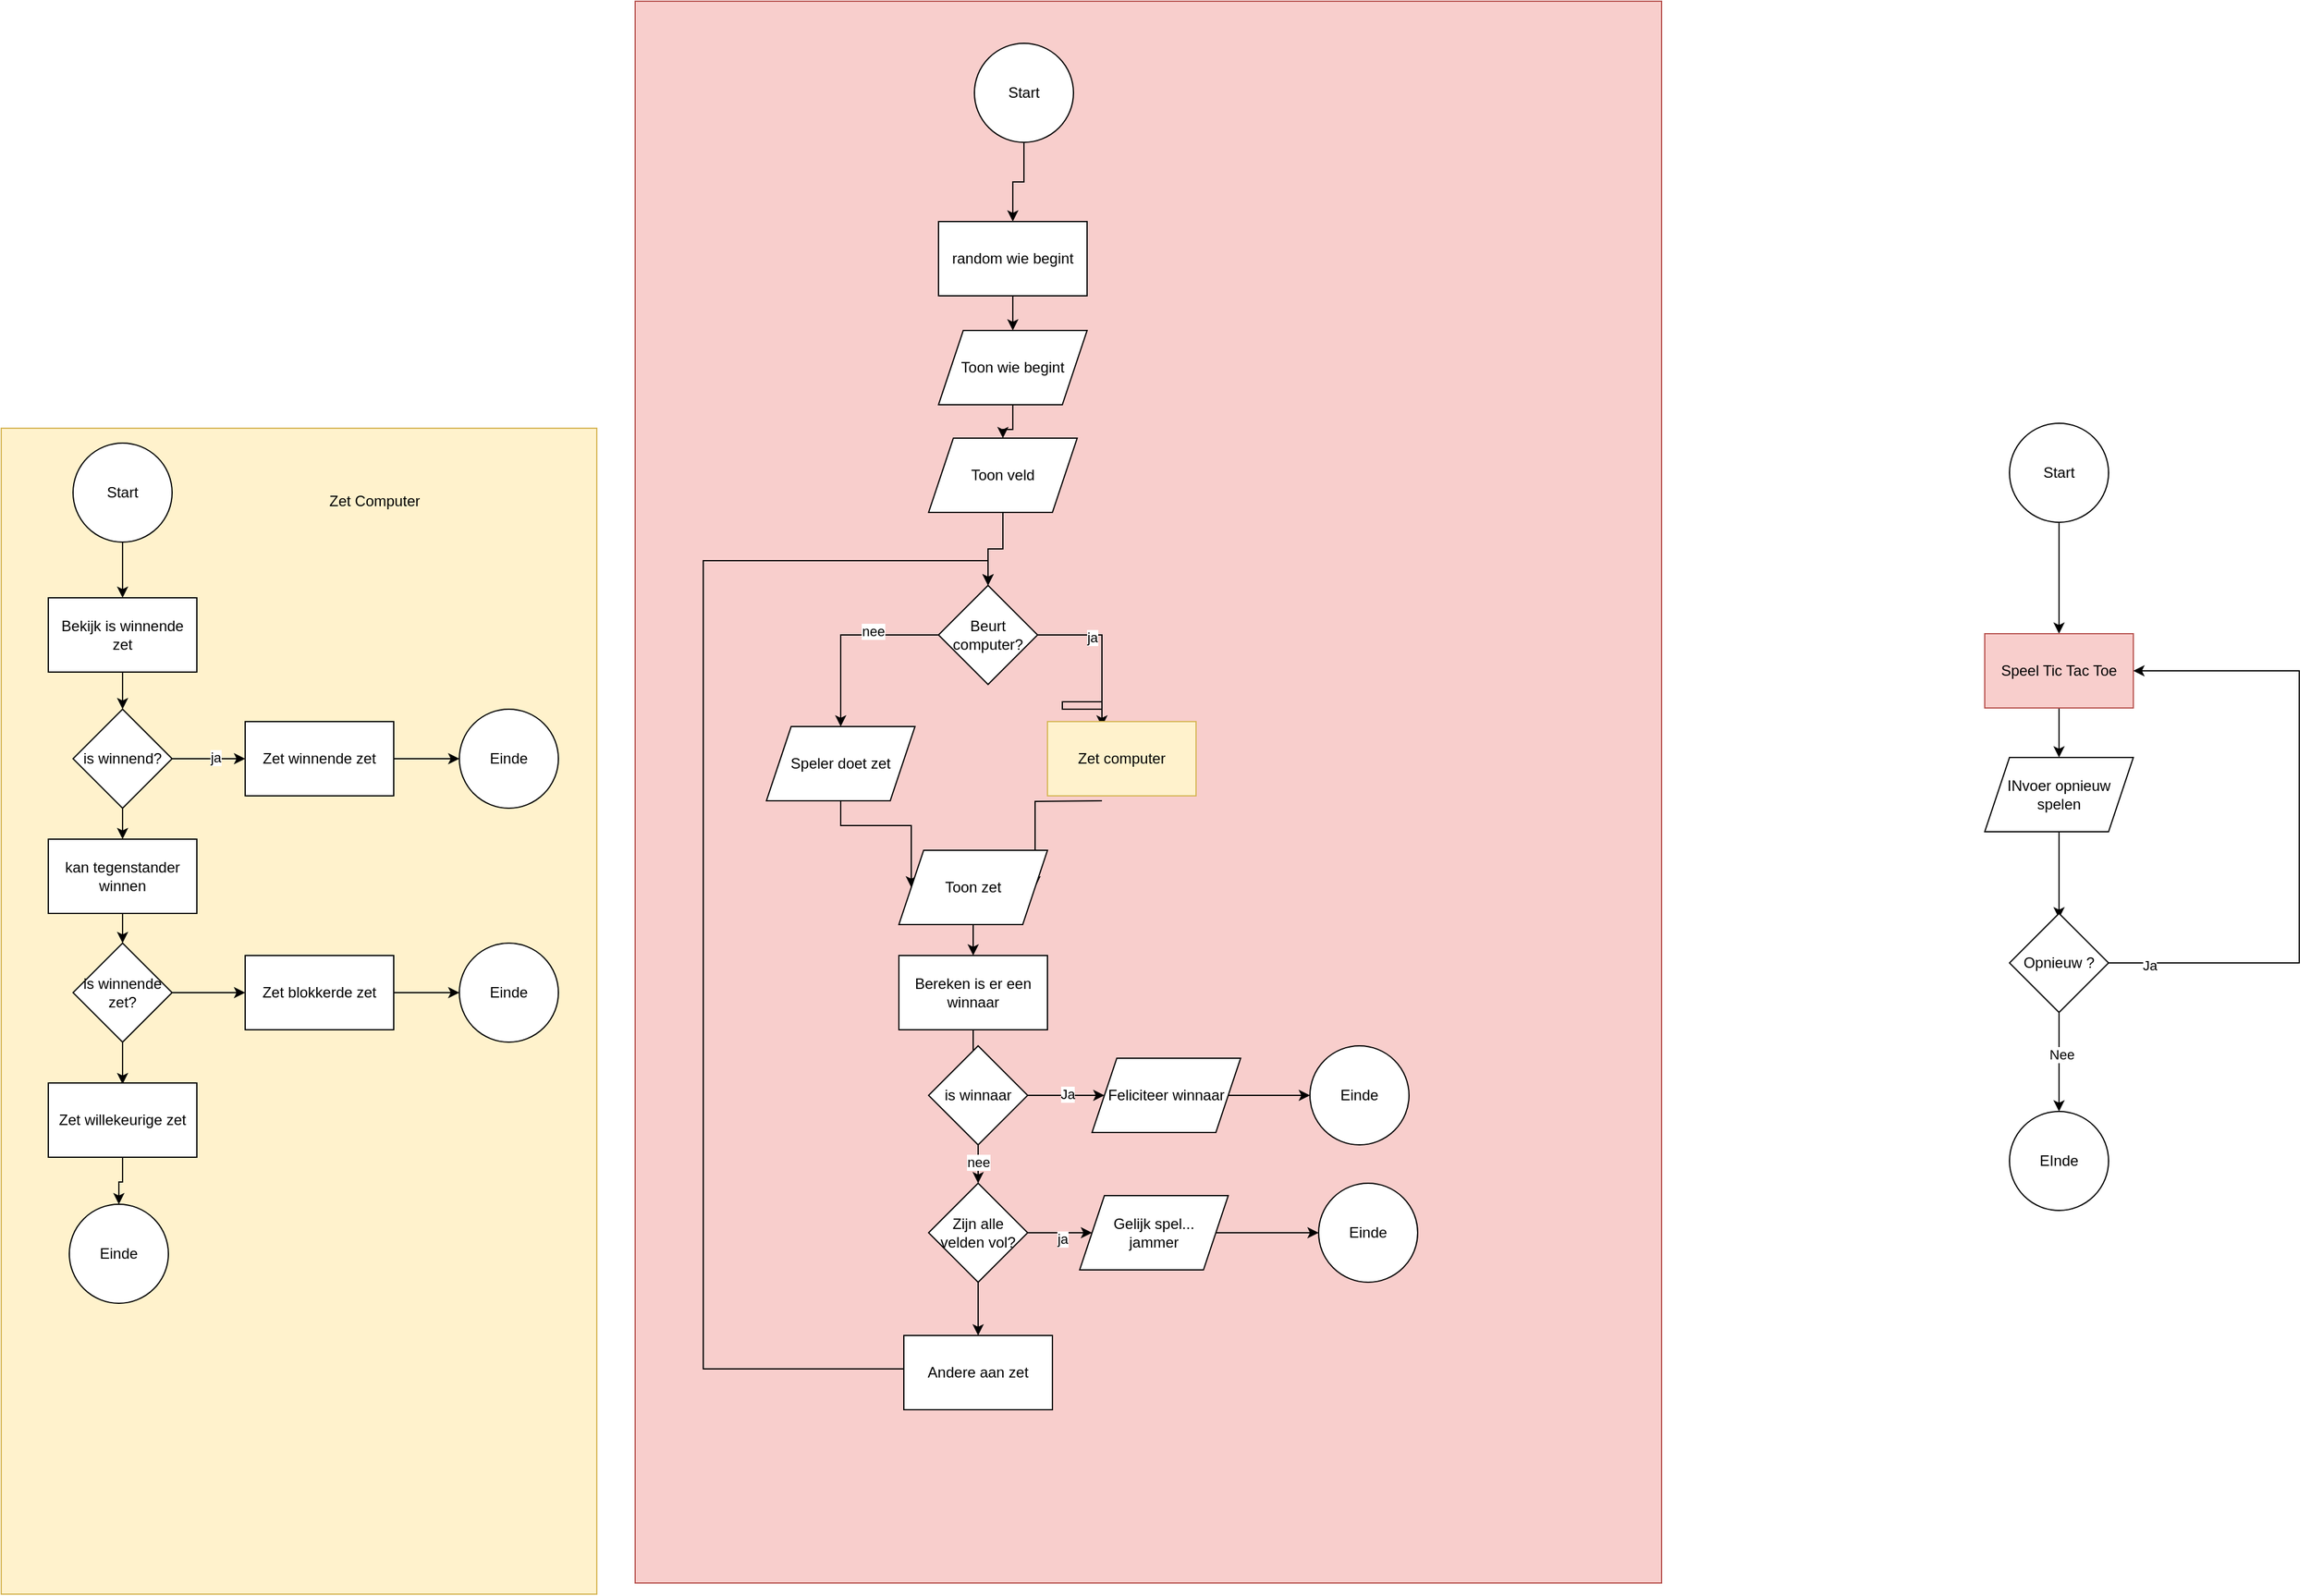 <mxfile version="21.6.8" type="device">
  <diagram name="Pagina-1" id="YPlRpO-ADFL2MHu-0xMb">
    <mxGraphModel dx="987" dy="1754" grid="0" gridSize="10" guides="1" tooltips="1" connect="1" arrows="1" fold="1" page="1" pageScale="1" pageWidth="827" pageHeight="1169" math="0" shadow="0">
      <root>
        <mxCell id="0" />
        <mxCell id="1" parent="0" />
        <mxCell id="kiA0nylPtUoKf5AfdMPU-101" value="" style="rounded=0;whiteSpace=wrap;html=1;fillColor=#f8cecc;strokeColor=#b85450;" vertex="1" parent="1">
          <mxGeometry x="522" y="-330" width="829" height="1278" as="geometry" />
        </mxCell>
        <mxCell id="kiA0nylPtUoKf5AfdMPU-36" value="" style="rounded=0;whiteSpace=wrap;html=1;fillColor=#fff2cc;strokeColor=#d6b656;" vertex="1" parent="1">
          <mxGeometry x="10" y="15" width="481" height="942" as="geometry" />
        </mxCell>
        <mxCell id="kiA0nylPtUoKf5AfdMPU-3" value="" style="edgeStyle=orthogonalEdgeStyle;rounded=0;orthogonalLoop=1;jettySize=auto;html=1;" edge="1" parent="1" source="kiA0nylPtUoKf5AfdMPU-1" target="kiA0nylPtUoKf5AfdMPU-2">
          <mxGeometry relative="1" as="geometry" />
        </mxCell>
        <mxCell id="kiA0nylPtUoKf5AfdMPU-1" value="Start" style="ellipse;whiteSpace=wrap;html=1;aspect=fixed;" vertex="1" parent="1">
          <mxGeometry x="68" y="27" width="80" height="80" as="geometry" />
        </mxCell>
        <mxCell id="kiA0nylPtUoKf5AfdMPU-8" value="" style="edgeStyle=orthogonalEdgeStyle;rounded=0;orthogonalLoop=1;jettySize=auto;html=1;" edge="1" parent="1" source="kiA0nylPtUoKf5AfdMPU-2" target="kiA0nylPtUoKf5AfdMPU-4">
          <mxGeometry relative="1" as="geometry" />
        </mxCell>
        <mxCell id="kiA0nylPtUoKf5AfdMPU-2" value="Bekijk is winnende zet" style="whiteSpace=wrap;html=1;" vertex="1" parent="1">
          <mxGeometry x="48" y="152" width="120" height="60" as="geometry" />
        </mxCell>
        <mxCell id="kiA0nylPtUoKf5AfdMPU-9" value="" style="edgeStyle=orthogonalEdgeStyle;rounded=0;orthogonalLoop=1;jettySize=auto;html=1;" edge="1" parent="1" source="kiA0nylPtUoKf5AfdMPU-4" target="kiA0nylPtUoKf5AfdMPU-7">
          <mxGeometry relative="1" as="geometry" />
        </mxCell>
        <mxCell id="kiA0nylPtUoKf5AfdMPU-30" value="" style="edgeStyle=orthogonalEdgeStyle;rounded=0;orthogonalLoop=1;jettySize=auto;html=1;" edge="1" parent="1" source="kiA0nylPtUoKf5AfdMPU-4" target="kiA0nylPtUoKf5AfdMPU-11">
          <mxGeometry relative="1" as="geometry" />
        </mxCell>
        <mxCell id="kiA0nylPtUoKf5AfdMPU-38" value="ja" style="edgeLabel;html=1;align=center;verticalAlign=middle;resizable=0;points=[];" vertex="1" connectable="0" parent="kiA0nylPtUoKf5AfdMPU-30">
          <mxGeometry x="0.166" y="1" relative="1" as="geometry">
            <mxPoint as="offset" />
          </mxGeometry>
        </mxCell>
        <mxCell id="kiA0nylPtUoKf5AfdMPU-4" value="is winnend?" style="rhombus;whiteSpace=wrap;html=1;" vertex="1" parent="1">
          <mxGeometry x="68" y="242" width="80" height="80" as="geometry" />
        </mxCell>
        <mxCell id="kiA0nylPtUoKf5AfdMPU-18" value="" style="edgeStyle=orthogonalEdgeStyle;rounded=0;orthogonalLoop=1;jettySize=auto;html=1;" edge="1" parent="1" source="kiA0nylPtUoKf5AfdMPU-6">
          <mxGeometry relative="1" as="geometry">
            <mxPoint x="108" y="545" as="targetPoint" />
          </mxGeometry>
        </mxCell>
        <mxCell id="kiA0nylPtUoKf5AfdMPU-29" value="" style="edgeStyle=orthogonalEdgeStyle;rounded=0;orthogonalLoop=1;jettySize=auto;html=1;" edge="1" parent="1" source="kiA0nylPtUoKf5AfdMPU-6" target="kiA0nylPtUoKf5AfdMPU-12">
          <mxGeometry relative="1" as="geometry" />
        </mxCell>
        <mxCell id="kiA0nylPtUoKf5AfdMPU-6" value="is winnende zet?" style="rhombus;whiteSpace=wrap;html=1;" vertex="1" parent="1">
          <mxGeometry x="68" y="431" width="80" height="80" as="geometry" />
        </mxCell>
        <mxCell id="kiA0nylPtUoKf5AfdMPU-10" value="" style="edgeStyle=orthogonalEdgeStyle;rounded=0;orthogonalLoop=1;jettySize=auto;html=1;" edge="1" parent="1" source="kiA0nylPtUoKf5AfdMPU-7" target="kiA0nylPtUoKf5AfdMPU-6">
          <mxGeometry relative="1" as="geometry" />
        </mxCell>
        <mxCell id="kiA0nylPtUoKf5AfdMPU-7" value="kan tegenstander winnen" style="rounded=0;whiteSpace=wrap;html=1;" vertex="1" parent="1">
          <mxGeometry x="48" y="347" width="120" height="60" as="geometry" />
        </mxCell>
        <mxCell id="kiA0nylPtUoKf5AfdMPU-31" value="" style="edgeStyle=orthogonalEdgeStyle;rounded=0;orthogonalLoop=1;jettySize=auto;html=1;" edge="1" parent="1" source="kiA0nylPtUoKf5AfdMPU-11" target="kiA0nylPtUoKf5AfdMPU-23">
          <mxGeometry relative="1" as="geometry" />
        </mxCell>
        <mxCell id="kiA0nylPtUoKf5AfdMPU-11" value="Zet winnende zet" style="rounded=0;whiteSpace=wrap;html=1;" vertex="1" parent="1">
          <mxGeometry x="207" y="252" width="120" height="60" as="geometry" />
        </mxCell>
        <mxCell id="kiA0nylPtUoKf5AfdMPU-32" value="" style="edgeStyle=orthogonalEdgeStyle;rounded=0;orthogonalLoop=1;jettySize=auto;html=1;" edge="1" parent="1" source="kiA0nylPtUoKf5AfdMPU-12" target="kiA0nylPtUoKf5AfdMPU-24">
          <mxGeometry relative="1" as="geometry" />
        </mxCell>
        <mxCell id="kiA0nylPtUoKf5AfdMPU-12" value="Zet blokkerde zet" style="rounded=0;whiteSpace=wrap;html=1;" vertex="1" parent="1">
          <mxGeometry x="207" y="441" width="120" height="60" as="geometry" />
        </mxCell>
        <mxCell id="kiA0nylPtUoKf5AfdMPU-23" value="Einde" style="ellipse;whiteSpace=wrap;html=1;aspect=fixed;" vertex="1" parent="1">
          <mxGeometry x="380" y="242" width="80" height="80" as="geometry" />
        </mxCell>
        <mxCell id="kiA0nylPtUoKf5AfdMPU-24" value="Einde" style="ellipse;whiteSpace=wrap;html=1;aspect=fixed;" vertex="1" parent="1">
          <mxGeometry x="380" y="431" width="80" height="80" as="geometry" />
        </mxCell>
        <mxCell id="kiA0nylPtUoKf5AfdMPU-25" value="Einde" style="ellipse;whiteSpace=wrap;html=1;aspect=fixed;" vertex="1" parent="1">
          <mxGeometry x="65" y="642" width="80" height="80" as="geometry" />
        </mxCell>
        <mxCell id="kiA0nylPtUoKf5AfdMPU-37" value="Zet Computer" style="text;strokeColor=none;fillColor=none;align=left;verticalAlign=middle;spacingLeft=4;spacingRight=4;overflow=hidden;points=[[0,0.5],[1,0.5]];portConstraint=eastwest;rotatable=0;whiteSpace=wrap;html=1;" vertex="1" parent="1">
          <mxGeometry x="269" y="59" width="110" height="30" as="geometry" />
        </mxCell>
        <mxCell id="kiA0nylPtUoKf5AfdMPU-40" value="" style="edgeStyle=orthogonalEdgeStyle;rounded=0;orthogonalLoop=1;jettySize=auto;html=1;" edge="1" parent="1" source="kiA0nylPtUoKf5AfdMPU-39" target="kiA0nylPtUoKf5AfdMPU-25">
          <mxGeometry relative="1" as="geometry" />
        </mxCell>
        <mxCell id="kiA0nylPtUoKf5AfdMPU-39" value="Zet willekeurige zet" style="rounded=0;whiteSpace=wrap;html=1;" vertex="1" parent="1">
          <mxGeometry x="48" y="544" width="120" height="60" as="geometry" />
        </mxCell>
        <mxCell id="kiA0nylPtUoKf5AfdMPU-86" style="edgeStyle=orthogonalEdgeStyle;rounded=0;orthogonalLoop=1;jettySize=auto;html=1;entryX=0;entryY=0.5;entryDx=0;entryDy=0;" edge="1" parent="1" source="kiA0nylPtUoKf5AfdMPU-41" target="kiA0nylPtUoKf5AfdMPU-85">
          <mxGeometry relative="1" as="geometry" />
        </mxCell>
        <mxCell id="kiA0nylPtUoKf5AfdMPU-41" value="Speler doet zet" style="shape=parallelogram;perimeter=parallelogramPerimeter;whiteSpace=wrap;html=1;fixedSize=1;" vertex="1" parent="1">
          <mxGeometry x="628" y="256" width="120" height="60" as="geometry" />
        </mxCell>
        <mxCell id="kiA0nylPtUoKf5AfdMPU-87" style="edgeStyle=orthogonalEdgeStyle;rounded=0;orthogonalLoop=1;jettySize=auto;html=1;entryX=1;entryY=0.5;entryDx=0;entryDy=0;" edge="1" parent="1" target="kiA0nylPtUoKf5AfdMPU-85">
          <mxGeometry relative="1" as="geometry">
            <mxPoint x="899" y="316" as="sourcePoint" />
          </mxGeometry>
        </mxCell>
        <mxCell id="kiA0nylPtUoKf5AfdMPU-44" style="edgeStyle=orthogonalEdgeStyle;rounded=0;orthogonalLoop=1;jettySize=auto;html=1;" edge="1" parent="1" source="kiA0nylPtUoKf5AfdMPU-43">
          <mxGeometry relative="1" as="geometry">
            <mxPoint x="899" y="256" as="targetPoint" />
            <Array as="points">
              <mxPoint x="899" y="182" />
              <mxPoint x="899" y="242" />
              <mxPoint x="867" y="242" />
              <mxPoint x="867" y="236" />
              <mxPoint x="899" y="236" />
            </Array>
          </mxGeometry>
        </mxCell>
        <mxCell id="kiA0nylPtUoKf5AfdMPU-47" value="ja" style="edgeLabel;html=1;align=center;verticalAlign=middle;resizable=0;points=[];" vertex="1" connectable="0" parent="kiA0nylPtUoKf5AfdMPU-44">
          <mxGeometry x="-0.567" y="-2" relative="1" as="geometry">
            <mxPoint as="offset" />
          </mxGeometry>
        </mxCell>
        <mxCell id="kiA0nylPtUoKf5AfdMPU-45" style="edgeStyle=orthogonalEdgeStyle;rounded=0;orthogonalLoop=1;jettySize=auto;html=1;" edge="1" parent="1" source="kiA0nylPtUoKf5AfdMPU-43" target="kiA0nylPtUoKf5AfdMPU-41">
          <mxGeometry relative="1" as="geometry" />
        </mxCell>
        <mxCell id="kiA0nylPtUoKf5AfdMPU-46" value="nee" style="edgeLabel;html=1;align=center;verticalAlign=middle;resizable=0;points=[];" vertex="1" connectable="0" parent="kiA0nylPtUoKf5AfdMPU-45">
          <mxGeometry x="-0.31" y="-3" relative="1" as="geometry">
            <mxPoint as="offset" />
          </mxGeometry>
        </mxCell>
        <mxCell id="kiA0nylPtUoKf5AfdMPU-43" value="Beurt computer?" style="rhombus;whiteSpace=wrap;html=1;" vertex="1" parent="1">
          <mxGeometry x="767" y="142" width="80" height="80" as="geometry" />
        </mxCell>
        <mxCell id="kiA0nylPtUoKf5AfdMPU-52" value="" style="edgeStyle=orthogonalEdgeStyle;rounded=0;orthogonalLoop=1;jettySize=auto;html=1;" edge="1" parent="1" source="kiA0nylPtUoKf5AfdMPU-48" target="kiA0nylPtUoKf5AfdMPU-51">
          <mxGeometry relative="1" as="geometry" />
        </mxCell>
        <mxCell id="kiA0nylPtUoKf5AfdMPU-48" value="Bereken is er een winnaar" style="whiteSpace=wrap;html=1;" vertex="1" parent="1">
          <mxGeometry x="735" y="441" width="120" height="60" as="geometry" />
        </mxCell>
        <mxCell id="kiA0nylPtUoKf5AfdMPU-55" value="" style="edgeStyle=orthogonalEdgeStyle;rounded=0;orthogonalLoop=1;jettySize=auto;html=1;" edge="1" parent="1" source="kiA0nylPtUoKf5AfdMPU-51" target="kiA0nylPtUoKf5AfdMPU-53">
          <mxGeometry relative="1" as="geometry" />
        </mxCell>
        <mxCell id="kiA0nylPtUoKf5AfdMPU-57" value="Ja" style="edgeLabel;html=1;align=center;verticalAlign=middle;resizable=0;points=[];" vertex="1" connectable="0" parent="kiA0nylPtUoKf5AfdMPU-55">
          <mxGeometry x="0.039" y="1" relative="1" as="geometry">
            <mxPoint as="offset" />
          </mxGeometry>
        </mxCell>
        <mxCell id="kiA0nylPtUoKf5AfdMPU-59" value="" style="edgeStyle=orthogonalEdgeStyle;rounded=0;orthogonalLoop=1;jettySize=auto;html=1;" edge="1" parent="1" source="kiA0nylPtUoKf5AfdMPU-51" target="kiA0nylPtUoKf5AfdMPU-58">
          <mxGeometry relative="1" as="geometry" />
        </mxCell>
        <mxCell id="kiA0nylPtUoKf5AfdMPU-81" value="nee" style="edgeLabel;html=1;align=center;verticalAlign=middle;resizable=0;points=[];" vertex="1" connectable="0" parent="kiA0nylPtUoKf5AfdMPU-59">
          <mxGeometry x="0.297" relative="1" as="geometry">
            <mxPoint as="offset" />
          </mxGeometry>
        </mxCell>
        <mxCell id="kiA0nylPtUoKf5AfdMPU-51" value="is winnaar" style="rhombus;whiteSpace=wrap;html=1;" vertex="1" parent="1">
          <mxGeometry x="759" y="514" width="80" height="80" as="geometry" />
        </mxCell>
        <mxCell id="kiA0nylPtUoKf5AfdMPU-56" value="" style="edgeStyle=orthogonalEdgeStyle;rounded=0;orthogonalLoop=1;jettySize=auto;html=1;" edge="1" parent="1" source="kiA0nylPtUoKf5AfdMPU-53" target="kiA0nylPtUoKf5AfdMPU-54">
          <mxGeometry relative="1" as="geometry" />
        </mxCell>
        <mxCell id="kiA0nylPtUoKf5AfdMPU-53" value="Feliciteer winnaar" style="shape=parallelogram;perimeter=parallelogramPerimeter;whiteSpace=wrap;html=1;fixedSize=1;" vertex="1" parent="1">
          <mxGeometry x="891" y="524" width="120" height="60" as="geometry" />
        </mxCell>
        <mxCell id="kiA0nylPtUoKf5AfdMPU-54" value="Einde" style="ellipse;whiteSpace=wrap;html=1;aspect=fixed;" vertex="1" parent="1">
          <mxGeometry x="1067" y="514" width="80" height="80" as="geometry" />
        </mxCell>
        <mxCell id="kiA0nylPtUoKf5AfdMPU-63" value="" style="edgeStyle=orthogonalEdgeStyle;rounded=0;orthogonalLoop=1;jettySize=auto;html=1;" edge="1" parent="1" source="kiA0nylPtUoKf5AfdMPU-58" target="kiA0nylPtUoKf5AfdMPU-62">
          <mxGeometry relative="1" as="geometry" />
        </mxCell>
        <mxCell id="kiA0nylPtUoKf5AfdMPU-80" value="ja" style="edgeLabel;html=1;align=center;verticalAlign=middle;resizable=0;points=[];" vertex="1" connectable="0" parent="kiA0nylPtUoKf5AfdMPU-63">
          <mxGeometry x="0.068" y="-5" relative="1" as="geometry">
            <mxPoint as="offset" />
          </mxGeometry>
        </mxCell>
        <mxCell id="kiA0nylPtUoKf5AfdMPU-83" value="" style="edgeStyle=orthogonalEdgeStyle;rounded=0;orthogonalLoop=1;jettySize=auto;html=1;" edge="1" parent="1" source="kiA0nylPtUoKf5AfdMPU-58" target="kiA0nylPtUoKf5AfdMPU-82">
          <mxGeometry relative="1" as="geometry" />
        </mxCell>
        <mxCell id="kiA0nylPtUoKf5AfdMPU-58" value="Zijn alle velden vol?" style="rhombus;whiteSpace=wrap;html=1;" vertex="1" parent="1">
          <mxGeometry x="759" y="625" width="80" height="80" as="geometry" />
        </mxCell>
        <mxCell id="kiA0nylPtUoKf5AfdMPU-65" value="" style="edgeStyle=orthogonalEdgeStyle;rounded=0;orthogonalLoop=1;jettySize=auto;html=1;" edge="1" parent="1" source="kiA0nylPtUoKf5AfdMPU-62" target="kiA0nylPtUoKf5AfdMPU-64">
          <mxGeometry relative="1" as="geometry" />
        </mxCell>
        <mxCell id="kiA0nylPtUoKf5AfdMPU-62" value="Gelijk spel... &lt;br&gt;jammer" style="shape=parallelogram;perimeter=parallelogramPerimeter;whiteSpace=wrap;html=1;fixedSize=1;" vertex="1" parent="1">
          <mxGeometry x="881" y="635" width="120" height="60" as="geometry" />
        </mxCell>
        <mxCell id="kiA0nylPtUoKf5AfdMPU-64" value="Einde" style="ellipse;whiteSpace=wrap;html=1;" vertex="1" parent="1">
          <mxGeometry x="1074" y="625" width="80" height="80" as="geometry" />
        </mxCell>
        <mxCell id="kiA0nylPtUoKf5AfdMPU-69" value="" style="edgeStyle=orthogonalEdgeStyle;rounded=0;orthogonalLoop=1;jettySize=auto;html=1;" edge="1" parent="1" source="kiA0nylPtUoKf5AfdMPU-67" target="kiA0nylPtUoKf5AfdMPU-68">
          <mxGeometry relative="1" as="geometry" />
        </mxCell>
        <mxCell id="kiA0nylPtUoKf5AfdMPU-67" value="Start" style="ellipse;whiteSpace=wrap;html=1;aspect=fixed;" vertex="1" parent="1">
          <mxGeometry x="1632" y="11" width="80" height="80" as="geometry" />
        </mxCell>
        <mxCell id="kiA0nylPtUoKf5AfdMPU-79" value="" style="edgeStyle=orthogonalEdgeStyle;rounded=0;orthogonalLoop=1;jettySize=auto;html=1;" edge="1" parent="1" source="kiA0nylPtUoKf5AfdMPU-68" target="kiA0nylPtUoKf5AfdMPU-70">
          <mxGeometry relative="1" as="geometry" />
        </mxCell>
        <mxCell id="kiA0nylPtUoKf5AfdMPU-68" value="Speel Tic Tac Toe" style="whiteSpace=wrap;html=1;fillColor=#f8cecc;strokeColor=#b85450;" vertex="1" parent="1">
          <mxGeometry x="1612" y="181" width="120" height="60" as="geometry" />
        </mxCell>
        <mxCell id="kiA0nylPtUoKf5AfdMPU-72" value="" style="edgeStyle=orthogonalEdgeStyle;rounded=0;orthogonalLoop=1;jettySize=auto;html=1;" edge="1" parent="1" source="kiA0nylPtUoKf5AfdMPU-70">
          <mxGeometry relative="1" as="geometry">
            <mxPoint x="1672" y="411.0" as="targetPoint" />
          </mxGeometry>
        </mxCell>
        <mxCell id="kiA0nylPtUoKf5AfdMPU-70" value="INvoer opnieuw spelen" style="shape=parallelogram;perimeter=parallelogramPerimeter;whiteSpace=wrap;html=1;fixedSize=1;" vertex="1" parent="1">
          <mxGeometry x="1612" y="281" width="120" height="60" as="geometry" />
        </mxCell>
        <mxCell id="kiA0nylPtUoKf5AfdMPU-75" value="" style="edgeStyle=orthogonalEdgeStyle;rounded=0;orthogonalLoop=1;jettySize=auto;html=1;" edge="1" parent="1" source="kiA0nylPtUoKf5AfdMPU-73" target="kiA0nylPtUoKf5AfdMPU-74">
          <mxGeometry relative="1" as="geometry" />
        </mxCell>
        <mxCell id="kiA0nylPtUoKf5AfdMPU-76" value="Nee" style="edgeLabel;html=1;align=center;verticalAlign=middle;resizable=0;points=[];" vertex="1" connectable="0" parent="kiA0nylPtUoKf5AfdMPU-75">
          <mxGeometry x="-0.167" y="2" relative="1" as="geometry">
            <mxPoint as="offset" />
          </mxGeometry>
        </mxCell>
        <mxCell id="kiA0nylPtUoKf5AfdMPU-77" style="edgeStyle=orthogonalEdgeStyle;rounded=0;orthogonalLoop=1;jettySize=auto;html=1;" edge="1" parent="1" source="kiA0nylPtUoKf5AfdMPU-73" target="kiA0nylPtUoKf5AfdMPU-68">
          <mxGeometry relative="1" as="geometry">
            <Array as="points">
              <mxPoint x="1866" y="447" />
              <mxPoint x="1866" y="211" />
            </Array>
          </mxGeometry>
        </mxCell>
        <mxCell id="kiA0nylPtUoKf5AfdMPU-78" value="Ja" style="edgeLabel;html=1;align=center;verticalAlign=middle;resizable=0;points=[];" vertex="1" connectable="0" parent="kiA0nylPtUoKf5AfdMPU-77">
          <mxGeometry x="-0.875" y="-2" relative="1" as="geometry">
            <mxPoint as="offset" />
          </mxGeometry>
        </mxCell>
        <mxCell id="kiA0nylPtUoKf5AfdMPU-73" value="Opnieuw ?" style="rhombus;whiteSpace=wrap;html=1;" vertex="1" parent="1">
          <mxGeometry x="1632" y="407" width="80" height="80" as="geometry" />
        </mxCell>
        <mxCell id="kiA0nylPtUoKf5AfdMPU-74" value="EInde" style="ellipse;whiteSpace=wrap;html=1;" vertex="1" parent="1">
          <mxGeometry x="1632" y="567" width="80" height="80" as="geometry" />
        </mxCell>
        <mxCell id="kiA0nylPtUoKf5AfdMPU-84" style="edgeStyle=orthogonalEdgeStyle;rounded=0;orthogonalLoop=1;jettySize=auto;html=1;entryX=0.5;entryY=0;entryDx=0;entryDy=0;" edge="1" parent="1" source="kiA0nylPtUoKf5AfdMPU-82" target="kiA0nylPtUoKf5AfdMPU-43">
          <mxGeometry relative="1" as="geometry">
            <mxPoint x="554" y="72" as="targetPoint" />
            <Array as="points">
              <mxPoint x="577" y="775" />
              <mxPoint x="577" y="122" />
              <mxPoint x="807" y="122" />
            </Array>
          </mxGeometry>
        </mxCell>
        <mxCell id="kiA0nylPtUoKf5AfdMPU-82" value="Andere aan zet" style="whiteSpace=wrap;html=1;" vertex="1" parent="1">
          <mxGeometry x="739" y="748" width="120" height="60" as="geometry" />
        </mxCell>
        <mxCell id="kiA0nylPtUoKf5AfdMPU-90" value="" style="edgeStyle=orthogonalEdgeStyle;rounded=0;orthogonalLoop=1;jettySize=auto;html=1;" edge="1" parent="1" source="kiA0nylPtUoKf5AfdMPU-85" target="kiA0nylPtUoKf5AfdMPU-48">
          <mxGeometry relative="1" as="geometry" />
        </mxCell>
        <mxCell id="kiA0nylPtUoKf5AfdMPU-85" value="Toon zet" style="shape=parallelogram;perimeter=parallelogramPerimeter;whiteSpace=wrap;html=1;fixedSize=1;" vertex="1" parent="1">
          <mxGeometry x="735" y="356" width="120" height="60" as="geometry" />
        </mxCell>
        <mxCell id="kiA0nylPtUoKf5AfdMPU-94" value="" style="edgeStyle=orthogonalEdgeStyle;rounded=0;orthogonalLoop=1;jettySize=auto;html=1;" edge="1" parent="1" source="kiA0nylPtUoKf5AfdMPU-91" target="kiA0nylPtUoKf5AfdMPU-43">
          <mxGeometry relative="1" as="geometry" />
        </mxCell>
        <mxCell id="kiA0nylPtUoKf5AfdMPU-91" value="Toon veld" style="shape=parallelogram;perimeter=parallelogramPerimeter;whiteSpace=wrap;html=1;fixedSize=1;" vertex="1" parent="1">
          <mxGeometry x="759" y="23" width="120" height="60" as="geometry" />
        </mxCell>
        <mxCell id="kiA0nylPtUoKf5AfdMPU-96" value="" style="edgeStyle=orthogonalEdgeStyle;rounded=0;orthogonalLoop=1;jettySize=auto;html=1;" edge="1" parent="1" source="kiA0nylPtUoKf5AfdMPU-92" target="kiA0nylPtUoKf5AfdMPU-93">
          <mxGeometry relative="1" as="geometry" />
        </mxCell>
        <mxCell id="kiA0nylPtUoKf5AfdMPU-92" value="random wie begint" style="rounded=0;whiteSpace=wrap;html=1;" vertex="1" parent="1">
          <mxGeometry x="767" y="-152" width="120" height="60" as="geometry" />
        </mxCell>
        <mxCell id="kiA0nylPtUoKf5AfdMPU-95" value="" style="edgeStyle=orthogonalEdgeStyle;rounded=0;orthogonalLoop=1;jettySize=auto;html=1;" edge="1" parent="1" source="kiA0nylPtUoKf5AfdMPU-93" target="kiA0nylPtUoKf5AfdMPU-91">
          <mxGeometry relative="1" as="geometry" />
        </mxCell>
        <mxCell id="kiA0nylPtUoKf5AfdMPU-93" value="Toon wie begint" style="shape=parallelogram;perimeter=parallelogramPerimeter;whiteSpace=wrap;html=1;fixedSize=1;" vertex="1" parent="1">
          <mxGeometry x="767" y="-64" width="120" height="60" as="geometry" />
        </mxCell>
        <mxCell id="kiA0nylPtUoKf5AfdMPU-98" value="" style="edgeStyle=orthogonalEdgeStyle;rounded=0;orthogonalLoop=1;jettySize=auto;html=1;" edge="1" parent="1" source="kiA0nylPtUoKf5AfdMPU-97" target="kiA0nylPtUoKf5AfdMPU-92">
          <mxGeometry relative="1" as="geometry" />
        </mxCell>
        <mxCell id="kiA0nylPtUoKf5AfdMPU-97" value="Start" style="ellipse;whiteSpace=wrap;html=1;aspect=fixed;" vertex="1" parent="1">
          <mxGeometry x="796" y="-296" width="80" height="80" as="geometry" />
        </mxCell>
        <mxCell id="kiA0nylPtUoKf5AfdMPU-102" value="Zet computer" style="rounded=0;whiteSpace=wrap;html=1;fillColor=#fff2cc;strokeColor=#d6b656;" vertex="1" parent="1">
          <mxGeometry x="855" y="252" width="120" height="60" as="geometry" />
        </mxCell>
      </root>
    </mxGraphModel>
  </diagram>
</mxfile>
